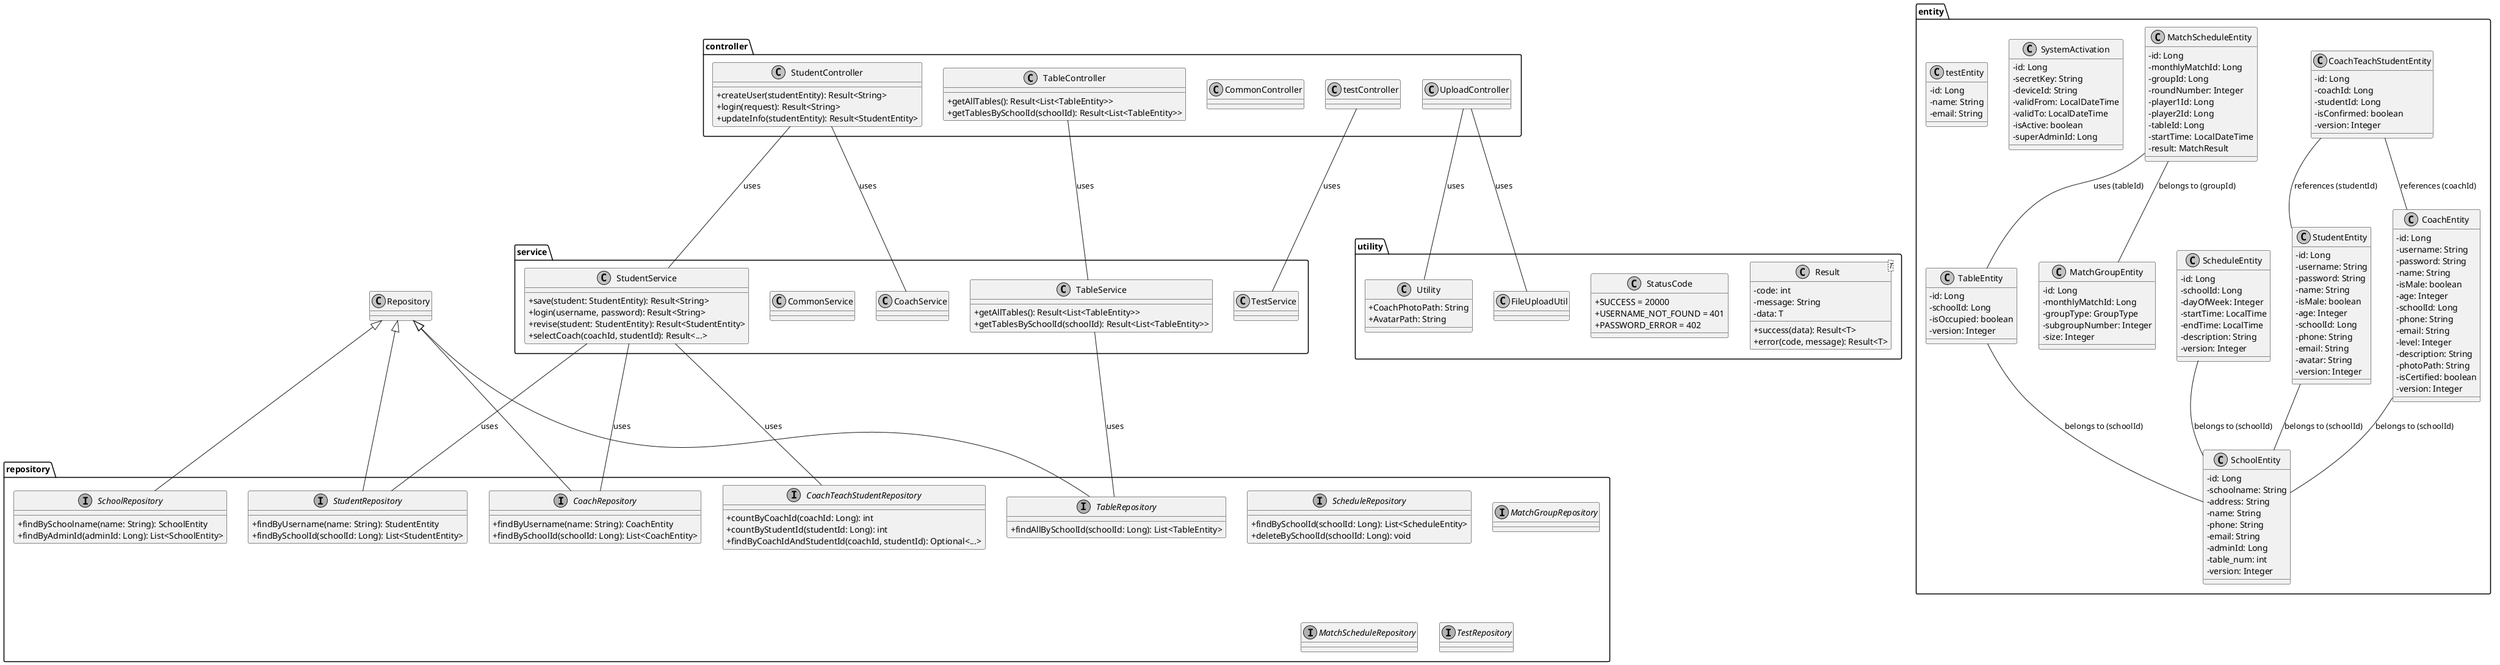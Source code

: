 @startuml

' 设置样式
skinparam monochrome true
skinparam classAttributeIconSize 0
skinparam roundCorner 5

' 实体类 (Entity)
package "entity" {
    class SchoolEntity {
        - id: Long
        - schoolname: String
        - address: String
        - name: String
        - phone: String
        - email: String
        - adminId: Long
        - table_num: int
        - version: Integer
    }
    
    class TableEntity {
        - id: Long
        - schoolId: Long
        - isOccupied: boolean
        - version: Integer
    }
    
    class StudentEntity {
        - id: Long
        - username: String
        - password: String
        - name: String
        - isMale: boolean
        - age: Integer
        - schoolId: Long
        - phone: String
        - email: String
        - avatar: String
        - version: Integer
    }
    
    class CoachEntity {
        - id: Long
        - username: String
        - password: String
        - name: String
        - isMale: boolean
        - age: Integer
        - schoolId: Long
        - phone: String
        - email: String
        - level: Integer
        - description: String
        - photoPath: String
        - isCertified: boolean
        - version: Integer
    }
    
    class CoachTeachStudentEntity {
        - id: Long
        - coachId: Long
        - studentId: Long
        - isConfirmed: boolean
        - version: Integer
    }
    
    class ScheduleEntity {
        - id: Long
        - schoolId: Long
        - dayOfWeek: Integer
        - startTime: LocalTime
        - endTime: LocalTime
        - description: String
        - version: Integer
    }
    
    class MatchGroupEntity {
        - id: Long
        - monthlyMatchId: Long
        - groupType: GroupType
        - subgroupNumber: Integer
        - size: Integer
    }
    
    class MatchScheduleEntity {
        - id: Long
        - monthlyMatchId: Long
        - groupId: Long
        - roundNumber: Integer
        - player1Id: Long
        - player2Id: Long
        - tableId: Long
        - startTime: LocalDateTime
        - result: MatchResult
    }
    
    class SystemActivation {
        - id: Long
        - secretKey: String
        - deviceId: String
        - validFrom: LocalDateTime
        - validTo: LocalDateTime
        - isActive: boolean
        - superAdminId: Long
    }
    
    class testEntity {
        - id: Long
        - name: String
        - email: String
    }
}

' 数据访问层 (Repository)
package "repository" {
    interface TableRepository {
        + findAllBySchoolId(schoolId: Long): List<TableEntity>
    }
    
    interface StudentRepository {
        + findByUsername(name: String): StudentEntity
        + findBySchoolId(schoolId: Long): List<StudentEntity>
    }
    
    interface CoachRepository {
        + findByUsername(name: String): CoachEntity
        + findBySchoolId(schoolId: Long): List<CoachEntity>
    }
    
    interface SchoolRepository {
        + findBySchoolname(name: String): SchoolEntity
        + findByAdminId(adminId: Long): List<SchoolEntity>
    }
    
    interface CoachTeachStudentRepository {
        + countByCoachId(coachId: Long): int
        + countByStudentId(studentId: Long): int
        + findByCoachIdAndStudentId(coachId, studentId): Optional<...>
    }
    
    interface ScheduleRepository {
        + findBySchoolId(schoolId: Long): List<ScheduleEntity>
        + deleteBySchoolId(schoolId: Long): void
    }
    
    interface MatchGroupRepository
    interface MatchScheduleRepository
    interface TestRepository
}

' 服务层 (Service)
package "service" {
    class StudentService {
        + save(student: StudentEntity): Result<String>
        + login(username, password): Result<String>
        + revise(student: StudentEntity): Result<StudentEntity>
        + selectCoach(coachId, studentId): Result<...>
    }
    
    class TableService {
        + getAllTables(): Result<List<TableEntity>>
        + getTablesBySchoolId(schoolId): Result<List<TableEntity>>
    }
    
    class CoachService
    class CommonService
    class TestService
}

' 控制层 (Controller)
package "controller" {
    class StudentController {
        + createUser(studentEntity): Result<String>
        + login(request): Result<String>
        + updateInfo(studentEntity): Result<StudentEntity>
    }
    
    class TableController {
        + getAllTables(): Result<List<TableEntity>>
        + getTablesBySchoolId(schoolId): Result<List<TableEntity>>
    }
    
    class CommonController
    class UploadController
    class testController
}

' 工具类 (Utility)
package "utility" {
    class Result<T> {
        - code: int
        - message: String
        - data: T
        + success(data): Result<T>
        + error(code, message): Result<T>
    }
    
    class StatusCode {
        + SUCCESS = 20000
        + USERNAME_NOT_FOUND = 401
        + PASSWORD_ERROR = 402
    }
    
    class Utility {
        + CoachPhotoPath: String
        + AvatarPath: String
    }
    
    class FileUploadUtil
}

' DTO类
package "dto" {
    class SchoolDTO
    class CoachStudentDTO
}

' 关系定义
' 实体间关系
TableEntity -- SchoolEntity: belongs to (schoolId)
StudentEntity -- SchoolEntity: belongs to (schoolId)
CoachEntity -- SchoolEntity: belongs to (schoolId)
ScheduleEntity -- SchoolEntity: belongs to (schoolId)

CoachTeachStudentEntity -- CoachEntity: references (coachId)
CoachTeachStudentEntity -- StudentEntity: references (studentId)

MatchScheduleEntity -- TableEntity: uses (tableId)
MatchScheduleEntity -- MatchGroupEntity: belongs to (groupId)

' 服务与仓库关系
StudentService -- StudentRepository: uses
StudentService -- CoachRepository: uses
StudentService -- CoachTeachStudentRepository: uses

TableService -- TableRepository: uses

' 控制器与服务关系
StudentController -- StudentService: uses
StudentController -- CoachService: uses
TableController -- TableService: uses
testController -- TestService: uses

' 其他关系
UploadController -- Utility: uses
UploadController -- FileUploadUtil: uses

Repository <|-- TableRepository
Repository <|-- StudentRepository
Repository <|-- CoachRepository
Repository <|-- SchoolRepository

@enduml